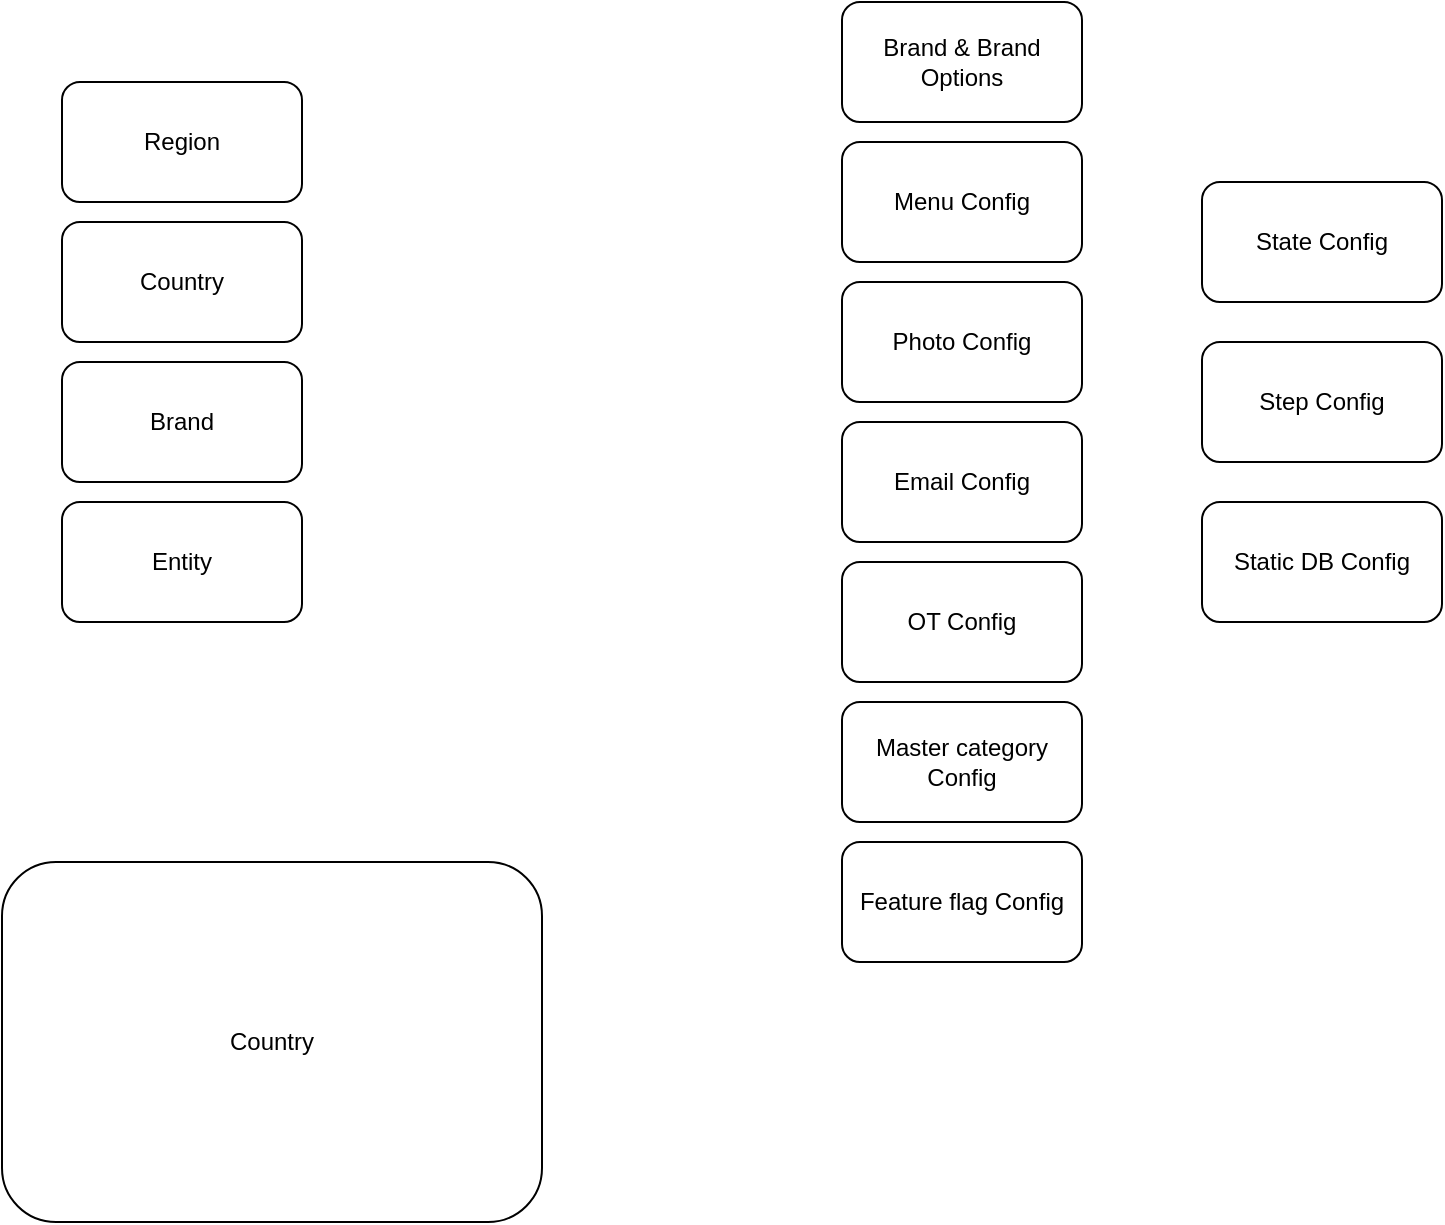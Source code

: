 <mxfile version="24.4.8" type="github">
  <diagram name="Page-1" id="PULqqrfgt7xBcSrC0Y7G">
    <mxGraphModel dx="954" dy="606" grid="1" gridSize="10" guides="1" tooltips="1" connect="1" arrows="1" fold="1" page="1" pageScale="1" pageWidth="850" pageHeight="1100" math="0" shadow="0">
      <root>
        <mxCell id="0" />
        <mxCell id="1" parent="0" />
        <mxCell id="vwz2cHIAMGs-BHEvmkzz-1" value="Region" style="rounded=1;whiteSpace=wrap;html=1;" vertex="1" parent="1">
          <mxGeometry x="120" y="90" width="120" height="60" as="geometry" />
        </mxCell>
        <mxCell id="vwz2cHIAMGs-BHEvmkzz-2" value="Country" style="rounded=1;whiteSpace=wrap;html=1;" vertex="1" parent="1">
          <mxGeometry x="120" y="160" width="120" height="60" as="geometry" />
        </mxCell>
        <mxCell id="vwz2cHIAMGs-BHEvmkzz-3" value="Brand" style="rounded=1;whiteSpace=wrap;html=1;" vertex="1" parent="1">
          <mxGeometry x="120" y="230" width="120" height="60" as="geometry" />
        </mxCell>
        <mxCell id="vwz2cHIAMGs-BHEvmkzz-4" value="Entity" style="rounded=1;whiteSpace=wrap;html=1;" vertex="1" parent="1">
          <mxGeometry x="120" y="300" width="120" height="60" as="geometry" />
        </mxCell>
        <mxCell id="vwz2cHIAMGs-BHEvmkzz-6" value="Brand &amp;amp; Brand Options" style="rounded=1;whiteSpace=wrap;html=1;" vertex="1" parent="1">
          <mxGeometry x="510" y="50" width="120" height="60" as="geometry" />
        </mxCell>
        <mxCell id="vwz2cHIAMGs-BHEvmkzz-7" value="Menu Config" style="rounded=1;whiteSpace=wrap;html=1;" vertex="1" parent="1">
          <mxGeometry x="510" y="120" width="120" height="60" as="geometry" />
        </mxCell>
        <mxCell id="vwz2cHIAMGs-BHEvmkzz-8" value="Photo Config" style="rounded=1;whiteSpace=wrap;html=1;" vertex="1" parent="1">
          <mxGeometry x="510" y="190" width="120" height="60" as="geometry" />
        </mxCell>
        <mxCell id="vwz2cHIAMGs-BHEvmkzz-9" value="Email Config" style="rounded=1;whiteSpace=wrap;html=1;" vertex="1" parent="1">
          <mxGeometry x="510" y="260" width="120" height="60" as="geometry" />
        </mxCell>
        <mxCell id="vwz2cHIAMGs-BHEvmkzz-10" value="OT Config" style="rounded=1;whiteSpace=wrap;html=1;" vertex="1" parent="1">
          <mxGeometry x="510" y="330" width="120" height="60" as="geometry" />
        </mxCell>
        <mxCell id="vwz2cHIAMGs-BHEvmkzz-11" value="Master category Config" style="rounded=1;whiteSpace=wrap;html=1;" vertex="1" parent="1">
          <mxGeometry x="510" y="400" width="120" height="60" as="geometry" />
        </mxCell>
        <mxCell id="vwz2cHIAMGs-BHEvmkzz-12" value="Feature flag Config" style="rounded=1;whiteSpace=wrap;html=1;" vertex="1" parent="1">
          <mxGeometry x="510" y="470" width="120" height="60" as="geometry" />
        </mxCell>
        <mxCell id="vwz2cHIAMGs-BHEvmkzz-13" value="State Config" style="rounded=1;whiteSpace=wrap;html=1;" vertex="1" parent="1">
          <mxGeometry x="690" y="140" width="120" height="60" as="geometry" />
        </mxCell>
        <mxCell id="vwz2cHIAMGs-BHEvmkzz-14" value="Step Config" style="rounded=1;whiteSpace=wrap;html=1;" vertex="1" parent="1">
          <mxGeometry x="690" y="220" width="120" height="60" as="geometry" />
        </mxCell>
        <mxCell id="vwz2cHIAMGs-BHEvmkzz-15" value="Static DB Config" style="rounded=1;whiteSpace=wrap;html=1;" vertex="1" parent="1">
          <mxGeometry x="690" y="300" width="120" height="60" as="geometry" />
        </mxCell>
        <mxCell id="vwz2cHIAMGs-BHEvmkzz-16" value="Country" style="rounded=1;whiteSpace=wrap;html=1;" vertex="1" parent="1">
          <mxGeometry x="90" y="480" width="270" height="180" as="geometry" />
        </mxCell>
      </root>
    </mxGraphModel>
  </diagram>
</mxfile>
